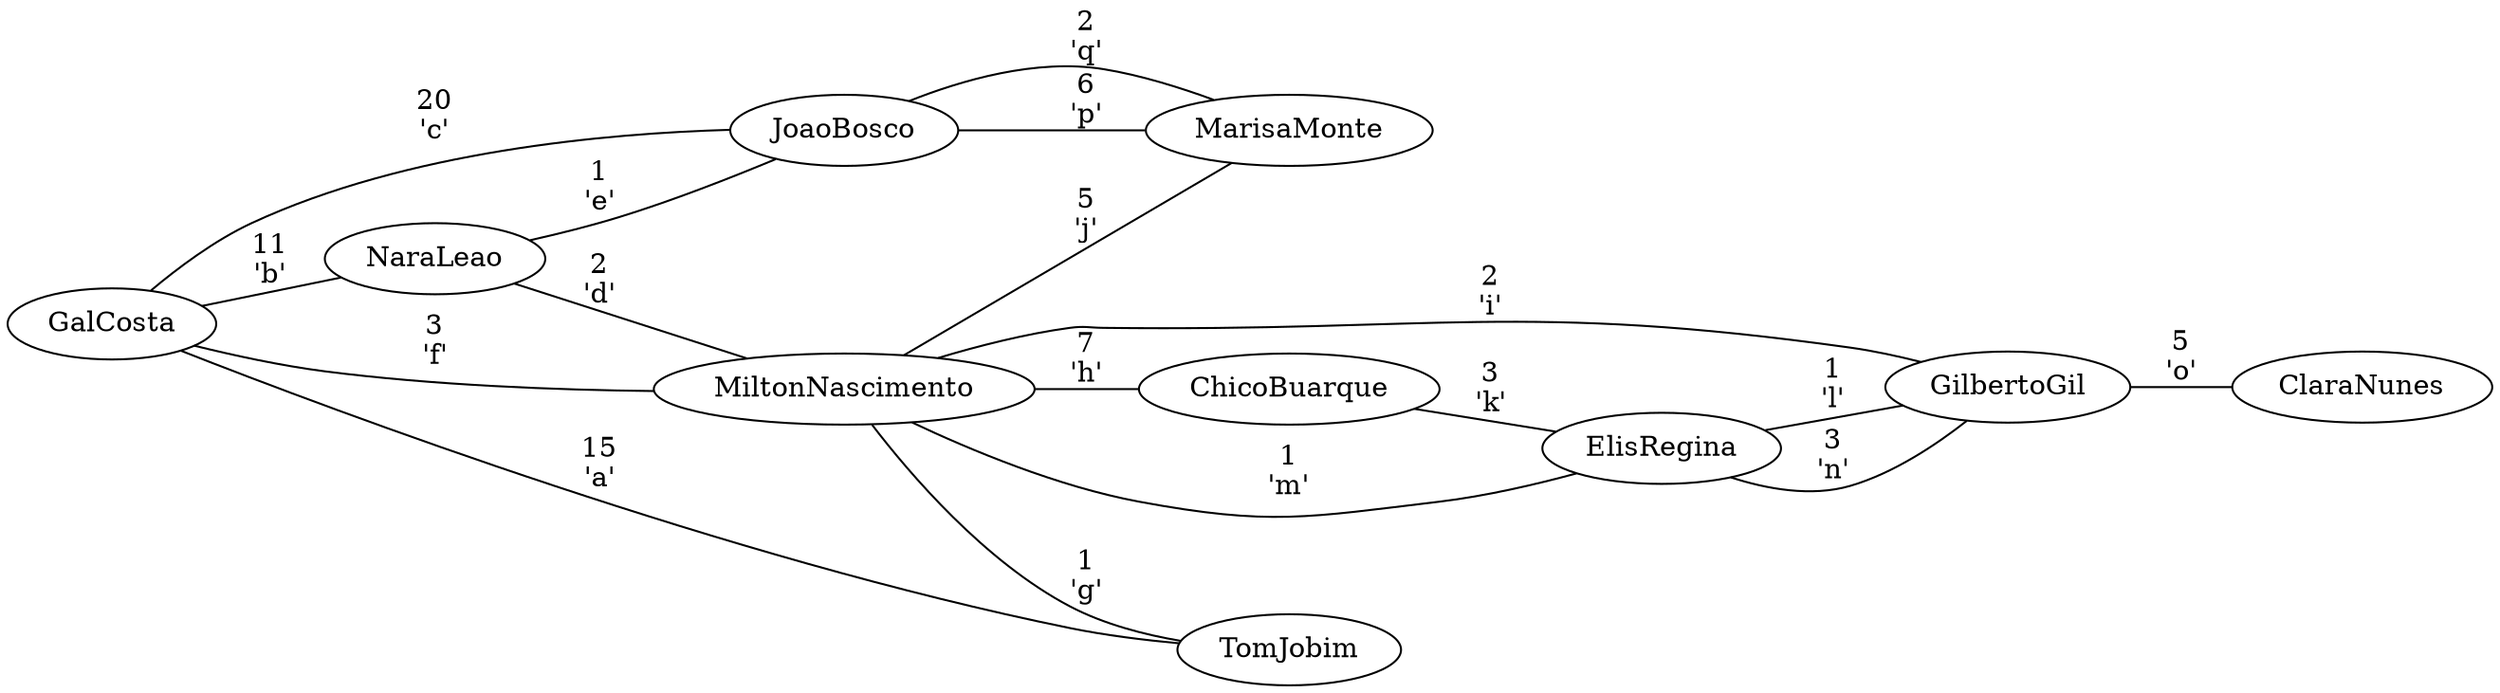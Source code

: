 graph G {
rankdir=LR
	GalCosta -- TomJobim [label="15
'a'"];
	GalCosta -- NaraLeao [label="11
'b'"];
	GalCosta -- JoaoBosco [label="20
'c'"];
	NaraLeao -- MiltonNascimento [label="2
'd'"];
	NaraLeao -- JoaoBosco [label="1
'e'"];
	MiltonNascimento -- GalCosta [label="3
'f'"];
	MiltonNascimento -- TomJobim [label="1
'g'"];
	MiltonNascimento -- ChicoBuarque [label="7
'h'"];
	MiltonNascimento -- GilbertoGil [label="2
'i'"];
	MiltonNascimento -- MarisaMonte [label="5
'j'"];
	ChicoBuarque -- ElisRegina [label="3
'k'"];
	ElisRegina -- GilbertoGil [label="1
'l'"];
	ElisRegina -- MiltonNascimento [label="1
'm'"];
	GilbertoGil -- ElisRegina [label="3
'n'"];
	GilbertoGil -- ClaraNunes [label="5
'o'"];
	MarisaMonte -- JoaoBosco [label="6
'p'"];
	JoaoBosco -- MarisaMonte [label="2
'q'"];
}
